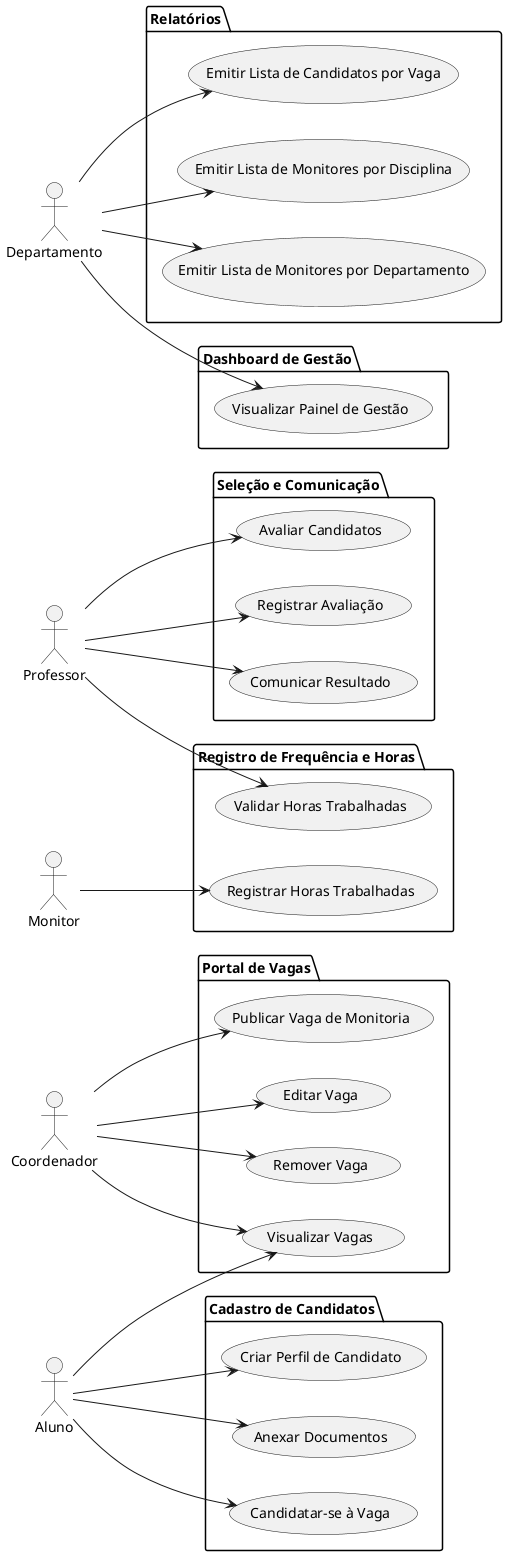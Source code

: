 ```plantuml
@startuml
left to right direction

actor "Coordenador" as Coordenador
actor "Aluno" as Aluno
actor "Professor" as Professor
actor "Monitor" as Monitor
actor "Departamento" as Departamento

package "Portal de Vagas" {
    usecase "Publicar Vaga de Monitoria" as PV
    usecase "Editar Vaga" as EV
    usecase "Remover Vaga" as RV
    usecase "Visualizar Vagas" as VV
}

package "Cadastro de Candidatos" {
    usecase "Criar Perfil de Candidato" as CPC
    usecase "Anexar Documentos" as AD
    usecase "Candidatar-se à Vaga" as CV
}

package "Seleção e Comunicação" {
    usecase "Avaliar Candidatos" as AC
    usecase "Registrar Avaliação" as RA
    usecase "Comunicar Resultado" as CR
}

package "Relatórios" {
    usecase "Emitir Lista de Candidatos por Vaga" as R1
    usecase "Emitir Lista de Monitores por Disciplina" as R2
    usecase "Emitir Lista de Monitores por Departamento" as R3
}

package "Registro de Frequência e Horas" {
    usecase "Registrar Horas Trabalhadas" as RH
    usecase "Validar Horas Trabalhadas" as VH
}

package "Dashboard de Gestão" {
    usecase "Visualizar Painel de Gestão" as DG
}

Coordenador --> PV
Coordenador --> EV
Coordenador --> RV
Coordenador --> VV

Aluno --> VV
Aluno --> CPC
Aluno --> AD
Aluno --> CV

Professor --> AC
Professor --> RA
Professor --> CR
Professor --> VH

Departamento --> R1
Departamento --> R2
Departamento --> R3
Departamento --> DG

Monitor --> RH

@enduml